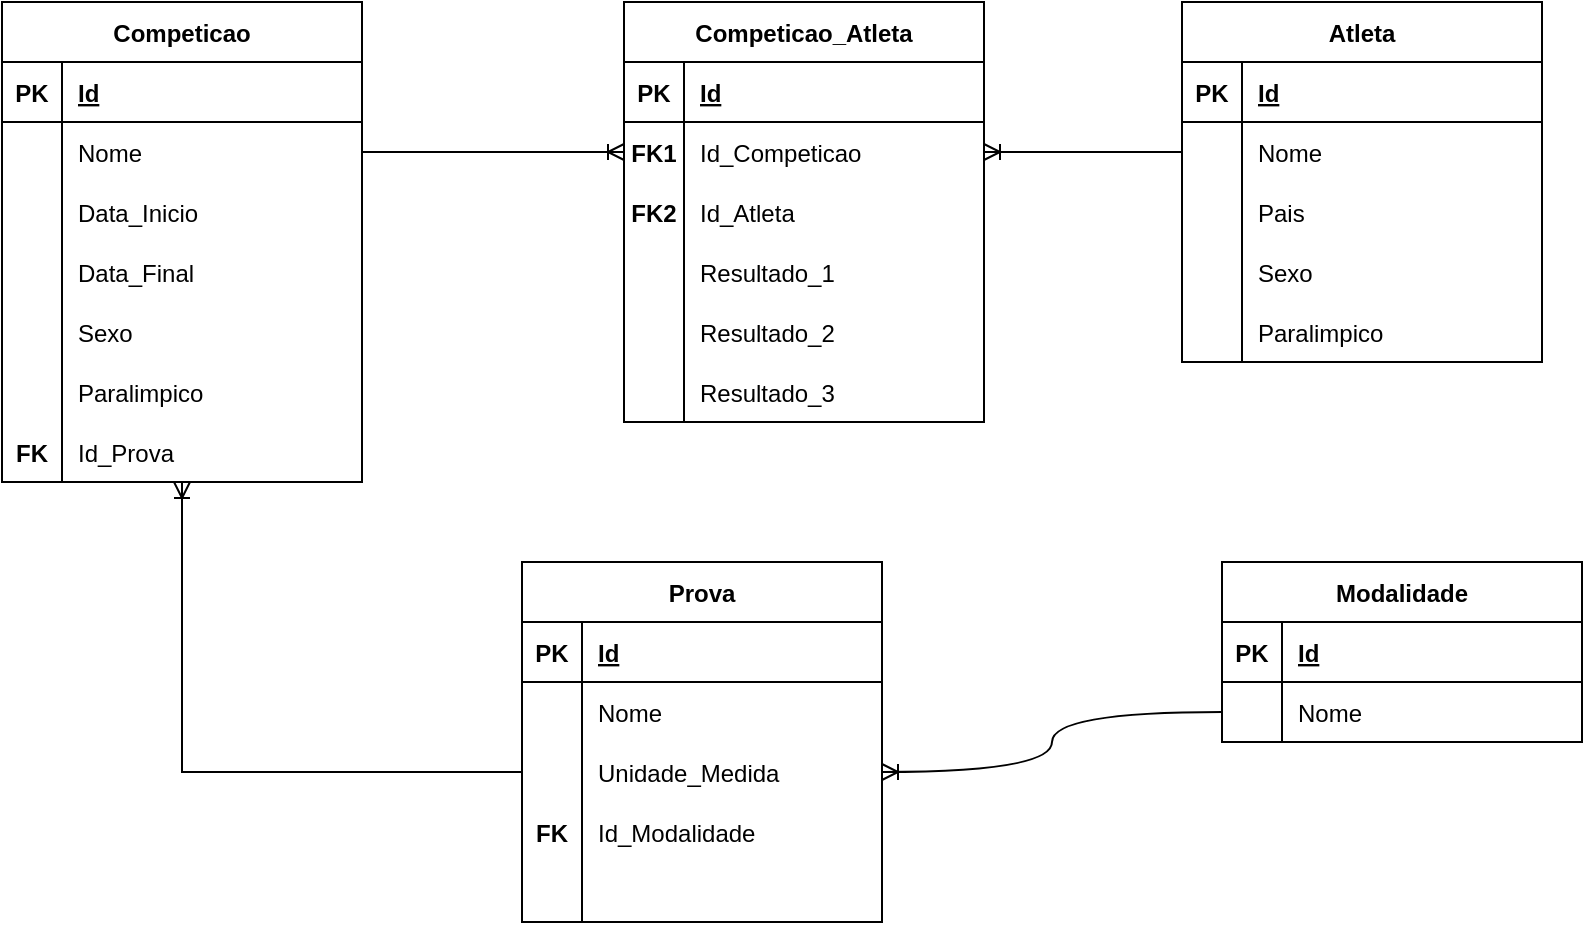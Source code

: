 <mxfile version="17.4.2" type="device"><diagram id="FXfsu1Jbt7-3RDAPurqr" name="Página-1"><mxGraphModel dx="1278" dy="641" grid="1" gridSize="10" guides="1" tooltips="1" connect="1" arrows="1" fold="1" page="1" pageScale="1" pageWidth="827" pageHeight="1169" math="0" shadow="0"><root><mxCell id="0"/><mxCell id="1" parent="0"/><mxCell id="OJ_ZsuDW_ZPFmoE3v7TZ-1" value="Competicao" style="shape=table;startSize=30;container=1;collapsible=1;childLayout=tableLayout;fixedRows=1;rowLines=0;fontStyle=1;align=center;resizeLast=1;" parent="1" vertex="1"><mxGeometry x="19" y="80" width="180" height="240" as="geometry"/></mxCell><mxCell id="OJ_ZsuDW_ZPFmoE3v7TZ-2" value="" style="shape=tableRow;horizontal=0;startSize=0;swimlaneHead=0;swimlaneBody=0;fillColor=none;collapsible=0;dropTarget=0;points=[[0,0.5],[1,0.5]];portConstraint=eastwest;top=0;left=0;right=0;bottom=1;" parent="OJ_ZsuDW_ZPFmoE3v7TZ-1" vertex="1"><mxGeometry y="30" width="180" height="30" as="geometry"/></mxCell><mxCell id="OJ_ZsuDW_ZPFmoE3v7TZ-3" value="PK" style="shape=partialRectangle;connectable=0;fillColor=none;top=0;left=0;bottom=0;right=0;fontStyle=1;overflow=hidden;" parent="OJ_ZsuDW_ZPFmoE3v7TZ-2" vertex="1"><mxGeometry width="30" height="30" as="geometry"><mxRectangle width="30" height="30" as="alternateBounds"/></mxGeometry></mxCell><mxCell id="OJ_ZsuDW_ZPFmoE3v7TZ-4" value="Id" style="shape=partialRectangle;connectable=0;fillColor=none;top=0;left=0;bottom=0;right=0;align=left;spacingLeft=6;fontStyle=5;overflow=hidden;" parent="OJ_ZsuDW_ZPFmoE3v7TZ-2" vertex="1"><mxGeometry x="30" width="150" height="30" as="geometry"><mxRectangle width="150" height="30" as="alternateBounds"/></mxGeometry></mxCell><mxCell id="OJ_ZsuDW_ZPFmoE3v7TZ-5" value="" style="shape=tableRow;horizontal=0;startSize=0;swimlaneHead=0;swimlaneBody=0;fillColor=none;collapsible=0;dropTarget=0;points=[[0,0.5],[1,0.5]];portConstraint=eastwest;top=0;left=0;right=0;bottom=0;" parent="OJ_ZsuDW_ZPFmoE3v7TZ-1" vertex="1"><mxGeometry y="60" width="180" height="30" as="geometry"/></mxCell><mxCell id="OJ_ZsuDW_ZPFmoE3v7TZ-6" value="" style="shape=partialRectangle;connectable=0;fillColor=none;top=0;left=0;bottom=0;right=0;editable=1;overflow=hidden;" parent="OJ_ZsuDW_ZPFmoE3v7TZ-5" vertex="1"><mxGeometry width="30" height="30" as="geometry"><mxRectangle width="30" height="30" as="alternateBounds"/></mxGeometry></mxCell><mxCell id="OJ_ZsuDW_ZPFmoE3v7TZ-7" value="Nome" style="shape=partialRectangle;connectable=0;fillColor=none;top=0;left=0;bottom=0;right=0;align=left;spacingLeft=6;overflow=hidden;" parent="OJ_ZsuDW_ZPFmoE3v7TZ-5" vertex="1"><mxGeometry x="30" width="150" height="30" as="geometry"><mxRectangle width="150" height="30" as="alternateBounds"/></mxGeometry></mxCell><mxCell id="OJ_ZsuDW_ZPFmoE3v7TZ-117" value="" style="shape=tableRow;horizontal=0;startSize=0;swimlaneHead=0;swimlaneBody=0;fillColor=none;collapsible=0;dropTarget=0;points=[[0,0.5],[1,0.5]];portConstraint=eastwest;top=0;left=0;right=0;bottom=0;" parent="OJ_ZsuDW_ZPFmoE3v7TZ-1" vertex="1"><mxGeometry y="90" width="180" height="30" as="geometry"/></mxCell><mxCell id="OJ_ZsuDW_ZPFmoE3v7TZ-118" value="" style="shape=partialRectangle;connectable=0;fillColor=none;top=0;left=0;bottom=0;right=0;editable=1;overflow=hidden;" parent="OJ_ZsuDW_ZPFmoE3v7TZ-117" vertex="1"><mxGeometry width="30" height="30" as="geometry"><mxRectangle width="30" height="30" as="alternateBounds"/></mxGeometry></mxCell><mxCell id="OJ_ZsuDW_ZPFmoE3v7TZ-119" value="Data_Inicio" style="shape=partialRectangle;connectable=0;fillColor=none;top=0;left=0;bottom=0;right=0;align=left;spacingLeft=6;overflow=hidden;" parent="OJ_ZsuDW_ZPFmoE3v7TZ-117" vertex="1"><mxGeometry x="30" width="150" height="30" as="geometry"><mxRectangle width="150" height="30" as="alternateBounds"/></mxGeometry></mxCell><mxCell id="OJ_ZsuDW_ZPFmoE3v7TZ-120" value="" style="shape=tableRow;horizontal=0;startSize=0;swimlaneHead=0;swimlaneBody=0;fillColor=none;collapsible=0;dropTarget=0;points=[[0,0.5],[1,0.5]];portConstraint=eastwest;top=0;left=0;right=0;bottom=0;" parent="OJ_ZsuDW_ZPFmoE3v7TZ-1" vertex="1"><mxGeometry y="120" width="180" height="30" as="geometry"/></mxCell><mxCell id="OJ_ZsuDW_ZPFmoE3v7TZ-121" value="" style="shape=partialRectangle;connectable=0;fillColor=none;top=0;left=0;bottom=0;right=0;editable=1;overflow=hidden;" parent="OJ_ZsuDW_ZPFmoE3v7TZ-120" vertex="1"><mxGeometry width="30" height="30" as="geometry"><mxRectangle width="30" height="30" as="alternateBounds"/></mxGeometry></mxCell><mxCell id="OJ_ZsuDW_ZPFmoE3v7TZ-122" value="Data_Final" style="shape=partialRectangle;connectable=0;fillColor=none;top=0;left=0;bottom=0;right=0;align=left;spacingLeft=6;overflow=hidden;" parent="OJ_ZsuDW_ZPFmoE3v7TZ-120" vertex="1"><mxGeometry x="30" width="150" height="30" as="geometry"><mxRectangle width="150" height="30" as="alternateBounds"/></mxGeometry></mxCell><mxCell id="OJ_ZsuDW_ZPFmoE3v7TZ-100" value="" style="shape=tableRow;horizontal=0;startSize=0;swimlaneHead=0;swimlaneBody=0;fillColor=none;collapsible=0;dropTarget=0;points=[[0,0.5],[1,0.5]];portConstraint=eastwest;top=0;left=0;right=0;bottom=0;" parent="OJ_ZsuDW_ZPFmoE3v7TZ-1" vertex="1"><mxGeometry y="150" width="180" height="30" as="geometry"/></mxCell><mxCell id="OJ_ZsuDW_ZPFmoE3v7TZ-101" value="" style="shape=partialRectangle;connectable=0;fillColor=none;top=0;left=0;bottom=0;right=0;editable=1;overflow=hidden;" parent="OJ_ZsuDW_ZPFmoE3v7TZ-100" vertex="1"><mxGeometry width="30" height="30" as="geometry"><mxRectangle width="30" height="30" as="alternateBounds"/></mxGeometry></mxCell><mxCell id="OJ_ZsuDW_ZPFmoE3v7TZ-102" value="Sexo" style="shape=partialRectangle;connectable=0;fillColor=none;top=0;left=0;bottom=0;right=0;align=left;spacingLeft=6;overflow=hidden;" parent="OJ_ZsuDW_ZPFmoE3v7TZ-100" vertex="1"><mxGeometry x="30" width="150" height="30" as="geometry"><mxRectangle width="150" height="30" as="alternateBounds"/></mxGeometry></mxCell><mxCell id="OJ_ZsuDW_ZPFmoE3v7TZ-103" value="" style="shape=tableRow;horizontal=0;startSize=0;swimlaneHead=0;swimlaneBody=0;fillColor=none;collapsible=0;dropTarget=0;points=[[0,0.5],[1,0.5]];portConstraint=eastwest;top=0;left=0;right=0;bottom=0;" parent="OJ_ZsuDW_ZPFmoE3v7TZ-1" vertex="1"><mxGeometry y="180" width="180" height="30" as="geometry"/></mxCell><mxCell id="OJ_ZsuDW_ZPFmoE3v7TZ-104" value="" style="shape=partialRectangle;connectable=0;fillColor=none;top=0;left=0;bottom=0;right=0;editable=1;overflow=hidden;" parent="OJ_ZsuDW_ZPFmoE3v7TZ-103" vertex="1"><mxGeometry width="30" height="30" as="geometry"><mxRectangle width="30" height="30" as="alternateBounds"/></mxGeometry></mxCell><mxCell id="OJ_ZsuDW_ZPFmoE3v7TZ-105" value="Paralimpico" style="shape=partialRectangle;connectable=0;fillColor=none;top=0;left=0;bottom=0;right=0;align=left;spacingLeft=6;overflow=hidden;" parent="OJ_ZsuDW_ZPFmoE3v7TZ-103" vertex="1"><mxGeometry x="30" width="150" height="30" as="geometry"><mxRectangle width="150" height="30" as="alternateBounds"/></mxGeometry></mxCell><mxCell id="OJ_ZsuDW_ZPFmoE3v7TZ-97" value="" style="shape=tableRow;horizontal=0;startSize=0;swimlaneHead=0;swimlaneBody=0;fillColor=none;collapsible=0;dropTarget=0;points=[[0,0.5],[1,0.5]];portConstraint=eastwest;top=0;left=0;right=0;bottom=0;" parent="OJ_ZsuDW_ZPFmoE3v7TZ-1" vertex="1"><mxGeometry y="210" width="180" height="30" as="geometry"/></mxCell><mxCell id="OJ_ZsuDW_ZPFmoE3v7TZ-98" value="FK" style="shape=partialRectangle;connectable=0;fillColor=none;top=0;left=0;bottom=0;right=0;editable=1;overflow=hidden;fontStyle=1" parent="OJ_ZsuDW_ZPFmoE3v7TZ-97" vertex="1"><mxGeometry width="30" height="30" as="geometry"><mxRectangle width="30" height="30" as="alternateBounds"/></mxGeometry></mxCell><mxCell id="OJ_ZsuDW_ZPFmoE3v7TZ-99" value="Id_Prova" style="shape=partialRectangle;connectable=0;fillColor=none;top=0;left=0;bottom=0;right=0;align=left;spacingLeft=6;overflow=hidden;" parent="OJ_ZsuDW_ZPFmoE3v7TZ-97" vertex="1"><mxGeometry x="30" width="150" height="30" as="geometry"><mxRectangle width="150" height="30" as="alternateBounds"/></mxGeometry></mxCell><mxCell id="OJ_ZsuDW_ZPFmoE3v7TZ-17" value="Atleta" style="shape=table;startSize=30;container=1;collapsible=1;childLayout=tableLayout;fixedRows=1;rowLines=0;fontStyle=1;align=center;resizeLast=1;" parent="1" vertex="1"><mxGeometry x="609" y="80" width="180" height="180" as="geometry"/></mxCell><mxCell id="OJ_ZsuDW_ZPFmoE3v7TZ-18" value="" style="shape=tableRow;horizontal=0;startSize=0;swimlaneHead=0;swimlaneBody=0;fillColor=none;collapsible=0;dropTarget=0;points=[[0,0.5],[1,0.5]];portConstraint=eastwest;top=0;left=0;right=0;bottom=1;" parent="OJ_ZsuDW_ZPFmoE3v7TZ-17" vertex="1"><mxGeometry y="30" width="180" height="30" as="geometry"/></mxCell><mxCell id="OJ_ZsuDW_ZPFmoE3v7TZ-19" value="PK" style="shape=partialRectangle;connectable=0;fillColor=none;top=0;left=0;bottom=0;right=0;fontStyle=1;overflow=hidden;" parent="OJ_ZsuDW_ZPFmoE3v7TZ-18" vertex="1"><mxGeometry width="30" height="30" as="geometry"><mxRectangle width="30" height="30" as="alternateBounds"/></mxGeometry></mxCell><mxCell id="OJ_ZsuDW_ZPFmoE3v7TZ-20" value="Id" style="shape=partialRectangle;connectable=0;fillColor=none;top=0;left=0;bottom=0;right=0;align=left;spacingLeft=6;fontStyle=5;overflow=hidden;" parent="OJ_ZsuDW_ZPFmoE3v7TZ-18" vertex="1"><mxGeometry x="30" width="150" height="30" as="geometry"><mxRectangle width="150" height="30" as="alternateBounds"/></mxGeometry></mxCell><mxCell id="OJ_ZsuDW_ZPFmoE3v7TZ-21" value="" style="shape=tableRow;horizontal=0;startSize=0;swimlaneHead=0;swimlaneBody=0;fillColor=none;collapsible=0;dropTarget=0;points=[[0,0.5],[1,0.5]];portConstraint=eastwest;top=0;left=0;right=0;bottom=0;" parent="OJ_ZsuDW_ZPFmoE3v7TZ-17" vertex="1"><mxGeometry y="60" width="180" height="30" as="geometry"/></mxCell><mxCell id="OJ_ZsuDW_ZPFmoE3v7TZ-22" value="" style="shape=partialRectangle;connectable=0;fillColor=none;top=0;left=0;bottom=0;right=0;editable=1;overflow=hidden;" parent="OJ_ZsuDW_ZPFmoE3v7TZ-21" vertex="1"><mxGeometry width="30" height="30" as="geometry"><mxRectangle width="30" height="30" as="alternateBounds"/></mxGeometry></mxCell><mxCell id="OJ_ZsuDW_ZPFmoE3v7TZ-23" value="Nome" style="shape=partialRectangle;connectable=0;fillColor=none;top=0;left=0;bottom=0;right=0;align=left;spacingLeft=6;overflow=hidden;" parent="OJ_ZsuDW_ZPFmoE3v7TZ-21" vertex="1"><mxGeometry x="30" width="150" height="30" as="geometry"><mxRectangle width="150" height="30" as="alternateBounds"/></mxGeometry></mxCell><mxCell id="OJ_ZsuDW_ZPFmoE3v7TZ-24" value="" style="shape=tableRow;horizontal=0;startSize=0;swimlaneHead=0;swimlaneBody=0;fillColor=none;collapsible=0;dropTarget=0;points=[[0,0.5],[1,0.5]];portConstraint=eastwest;top=0;left=0;right=0;bottom=0;" parent="OJ_ZsuDW_ZPFmoE3v7TZ-17" vertex="1"><mxGeometry y="90" width="180" height="30" as="geometry"/></mxCell><mxCell id="OJ_ZsuDW_ZPFmoE3v7TZ-25" value="" style="shape=partialRectangle;connectable=0;fillColor=none;top=0;left=0;bottom=0;right=0;editable=1;overflow=hidden;" parent="OJ_ZsuDW_ZPFmoE3v7TZ-24" vertex="1"><mxGeometry width="30" height="30" as="geometry"><mxRectangle width="30" height="30" as="alternateBounds"/></mxGeometry></mxCell><mxCell id="OJ_ZsuDW_ZPFmoE3v7TZ-26" value="Pais" style="shape=partialRectangle;connectable=0;fillColor=none;top=0;left=0;bottom=0;right=0;align=left;spacingLeft=6;overflow=hidden;" parent="OJ_ZsuDW_ZPFmoE3v7TZ-24" vertex="1"><mxGeometry x="30" width="150" height="30" as="geometry"><mxRectangle width="150" height="30" as="alternateBounds"/></mxGeometry></mxCell><mxCell id="OJ_ZsuDW_ZPFmoE3v7TZ-27" value="" style="shape=tableRow;horizontal=0;startSize=0;swimlaneHead=0;swimlaneBody=0;fillColor=none;collapsible=0;dropTarget=0;points=[[0,0.5],[1,0.5]];portConstraint=eastwest;top=0;left=0;right=0;bottom=0;" parent="OJ_ZsuDW_ZPFmoE3v7TZ-17" vertex="1"><mxGeometry y="120" width="180" height="30" as="geometry"/></mxCell><mxCell id="OJ_ZsuDW_ZPFmoE3v7TZ-28" value="" style="shape=partialRectangle;connectable=0;fillColor=none;top=0;left=0;bottom=0;right=0;editable=1;overflow=hidden;" parent="OJ_ZsuDW_ZPFmoE3v7TZ-27" vertex="1"><mxGeometry width="30" height="30" as="geometry"><mxRectangle width="30" height="30" as="alternateBounds"/></mxGeometry></mxCell><mxCell id="OJ_ZsuDW_ZPFmoE3v7TZ-29" value="Sexo" style="shape=partialRectangle;connectable=0;fillColor=none;top=0;left=0;bottom=0;right=0;align=left;spacingLeft=6;overflow=hidden;" parent="OJ_ZsuDW_ZPFmoE3v7TZ-27" vertex="1"><mxGeometry x="30" width="150" height="30" as="geometry"><mxRectangle width="150" height="30" as="alternateBounds"/></mxGeometry></mxCell><mxCell id="OJ_ZsuDW_ZPFmoE3v7TZ-30" value="" style="shape=tableRow;horizontal=0;startSize=0;swimlaneHead=0;swimlaneBody=0;fillColor=none;collapsible=0;dropTarget=0;points=[[0,0.5],[1,0.5]];portConstraint=eastwest;top=0;left=0;right=0;bottom=0;" parent="OJ_ZsuDW_ZPFmoE3v7TZ-17" vertex="1"><mxGeometry y="150" width="180" height="30" as="geometry"/></mxCell><mxCell id="OJ_ZsuDW_ZPFmoE3v7TZ-31" value="" style="shape=partialRectangle;connectable=0;fillColor=none;top=0;left=0;bottom=0;right=0;editable=1;overflow=hidden;" parent="OJ_ZsuDW_ZPFmoE3v7TZ-30" vertex="1"><mxGeometry width="30" height="30" as="geometry"><mxRectangle width="30" height="30" as="alternateBounds"/></mxGeometry></mxCell><mxCell id="OJ_ZsuDW_ZPFmoE3v7TZ-32" value="Paralimpico" style="shape=partialRectangle;connectable=0;fillColor=none;top=0;left=0;bottom=0;right=0;align=left;spacingLeft=6;overflow=hidden;" parent="OJ_ZsuDW_ZPFmoE3v7TZ-30" vertex="1"><mxGeometry x="30" width="150" height="30" as="geometry"><mxRectangle width="150" height="30" as="alternateBounds"/></mxGeometry></mxCell><mxCell id="OJ_ZsuDW_ZPFmoE3v7TZ-33" value="Modalidade" style="shape=table;startSize=30;container=1;collapsible=1;childLayout=tableLayout;fixedRows=1;rowLines=0;fontStyle=1;align=center;resizeLast=1;" parent="1" vertex="1"><mxGeometry x="629" y="360" width="180" height="90" as="geometry"/></mxCell><mxCell id="OJ_ZsuDW_ZPFmoE3v7TZ-34" value="" style="shape=tableRow;horizontal=0;startSize=0;swimlaneHead=0;swimlaneBody=0;fillColor=none;collapsible=0;dropTarget=0;points=[[0,0.5],[1,0.5]];portConstraint=eastwest;top=0;left=0;right=0;bottom=1;" parent="OJ_ZsuDW_ZPFmoE3v7TZ-33" vertex="1"><mxGeometry y="30" width="180" height="30" as="geometry"/></mxCell><mxCell id="OJ_ZsuDW_ZPFmoE3v7TZ-35" value="PK" style="shape=partialRectangle;connectable=0;fillColor=none;top=0;left=0;bottom=0;right=0;fontStyle=1;overflow=hidden;" parent="OJ_ZsuDW_ZPFmoE3v7TZ-34" vertex="1"><mxGeometry width="30" height="30" as="geometry"><mxRectangle width="30" height="30" as="alternateBounds"/></mxGeometry></mxCell><mxCell id="OJ_ZsuDW_ZPFmoE3v7TZ-36" value="Id" style="shape=partialRectangle;connectable=0;fillColor=none;top=0;left=0;bottom=0;right=0;align=left;spacingLeft=6;fontStyle=5;overflow=hidden;" parent="OJ_ZsuDW_ZPFmoE3v7TZ-34" vertex="1"><mxGeometry x="30" width="150" height="30" as="geometry"><mxRectangle width="150" height="30" as="alternateBounds"/></mxGeometry></mxCell><mxCell id="OJ_ZsuDW_ZPFmoE3v7TZ-37" value="" style="shape=tableRow;horizontal=0;startSize=0;swimlaneHead=0;swimlaneBody=0;fillColor=none;collapsible=0;dropTarget=0;points=[[0,0.5],[1,0.5]];portConstraint=eastwest;top=0;left=0;right=0;bottom=0;" parent="OJ_ZsuDW_ZPFmoE3v7TZ-33" vertex="1"><mxGeometry y="60" width="180" height="30" as="geometry"/></mxCell><mxCell id="OJ_ZsuDW_ZPFmoE3v7TZ-38" value="" style="shape=partialRectangle;connectable=0;fillColor=none;top=0;left=0;bottom=0;right=0;editable=1;overflow=hidden;" parent="OJ_ZsuDW_ZPFmoE3v7TZ-37" vertex="1"><mxGeometry width="30" height="30" as="geometry"><mxRectangle width="30" height="30" as="alternateBounds"/></mxGeometry></mxCell><mxCell id="OJ_ZsuDW_ZPFmoE3v7TZ-39" value="Nome" style="shape=partialRectangle;connectable=0;fillColor=none;top=0;left=0;bottom=0;right=0;align=left;spacingLeft=6;overflow=hidden;" parent="OJ_ZsuDW_ZPFmoE3v7TZ-37" vertex="1"><mxGeometry x="30" width="150" height="30" as="geometry"><mxRectangle width="150" height="30" as="alternateBounds"/></mxGeometry></mxCell><mxCell id="OJ_ZsuDW_ZPFmoE3v7TZ-49" value="Prova" style="shape=table;startSize=30;container=1;collapsible=1;childLayout=tableLayout;fixedRows=1;rowLines=0;fontStyle=1;align=center;resizeLast=1;" parent="1" vertex="1"><mxGeometry x="279" y="360" width="180" height="180" as="geometry"/></mxCell><mxCell id="OJ_ZsuDW_ZPFmoE3v7TZ-50" value="" style="shape=tableRow;horizontal=0;startSize=0;swimlaneHead=0;swimlaneBody=0;fillColor=none;collapsible=0;dropTarget=0;points=[[0,0.5],[1,0.5]];portConstraint=eastwest;top=0;left=0;right=0;bottom=1;" parent="OJ_ZsuDW_ZPFmoE3v7TZ-49" vertex="1"><mxGeometry y="30" width="180" height="30" as="geometry"/></mxCell><mxCell id="OJ_ZsuDW_ZPFmoE3v7TZ-51" value="PK" style="shape=partialRectangle;connectable=0;fillColor=none;top=0;left=0;bottom=0;right=0;fontStyle=1;overflow=hidden;" parent="OJ_ZsuDW_ZPFmoE3v7TZ-50" vertex="1"><mxGeometry width="30" height="30" as="geometry"><mxRectangle width="30" height="30" as="alternateBounds"/></mxGeometry></mxCell><mxCell id="OJ_ZsuDW_ZPFmoE3v7TZ-52" value="Id" style="shape=partialRectangle;connectable=0;fillColor=none;top=0;left=0;bottom=0;right=0;align=left;spacingLeft=6;fontStyle=5;overflow=hidden;" parent="OJ_ZsuDW_ZPFmoE3v7TZ-50" vertex="1"><mxGeometry x="30" width="150" height="30" as="geometry"><mxRectangle width="150" height="30" as="alternateBounds"/></mxGeometry></mxCell><mxCell id="OJ_ZsuDW_ZPFmoE3v7TZ-53" value="" style="shape=tableRow;horizontal=0;startSize=0;swimlaneHead=0;swimlaneBody=0;fillColor=none;collapsible=0;dropTarget=0;points=[[0,0.5],[1,0.5]];portConstraint=eastwest;top=0;left=0;right=0;bottom=0;" parent="OJ_ZsuDW_ZPFmoE3v7TZ-49" vertex="1"><mxGeometry y="60" width="180" height="30" as="geometry"/></mxCell><mxCell id="OJ_ZsuDW_ZPFmoE3v7TZ-54" value="" style="shape=partialRectangle;connectable=0;fillColor=none;top=0;left=0;bottom=0;right=0;editable=1;overflow=hidden;" parent="OJ_ZsuDW_ZPFmoE3v7TZ-53" vertex="1"><mxGeometry width="30" height="30" as="geometry"><mxRectangle width="30" height="30" as="alternateBounds"/></mxGeometry></mxCell><mxCell id="OJ_ZsuDW_ZPFmoE3v7TZ-55" value="Nome" style="shape=partialRectangle;connectable=0;fillColor=none;top=0;left=0;bottom=0;right=0;align=left;spacingLeft=6;overflow=hidden;" parent="OJ_ZsuDW_ZPFmoE3v7TZ-53" vertex="1"><mxGeometry x="30" width="150" height="30" as="geometry"><mxRectangle width="150" height="30" as="alternateBounds"/></mxGeometry></mxCell><mxCell id="OJ_ZsuDW_ZPFmoE3v7TZ-111" value="" style="shape=tableRow;horizontal=0;startSize=0;swimlaneHead=0;swimlaneBody=0;fillColor=none;collapsible=0;dropTarget=0;points=[[0,0.5],[1,0.5]];portConstraint=eastwest;top=0;left=0;right=0;bottom=0;" parent="OJ_ZsuDW_ZPFmoE3v7TZ-49" vertex="1"><mxGeometry y="90" width="180" height="30" as="geometry"/></mxCell><mxCell id="OJ_ZsuDW_ZPFmoE3v7TZ-112" value="" style="shape=partialRectangle;connectable=0;fillColor=none;top=0;left=0;bottom=0;right=0;editable=1;overflow=hidden;" parent="OJ_ZsuDW_ZPFmoE3v7TZ-111" vertex="1"><mxGeometry width="30" height="30" as="geometry"><mxRectangle width="30" height="30" as="alternateBounds"/></mxGeometry></mxCell><mxCell id="OJ_ZsuDW_ZPFmoE3v7TZ-113" value="Unidade_Medida" style="shape=partialRectangle;connectable=0;fillColor=none;top=0;left=0;bottom=0;right=0;align=left;spacingLeft=6;overflow=hidden;" parent="OJ_ZsuDW_ZPFmoE3v7TZ-111" vertex="1"><mxGeometry x="30" width="150" height="30" as="geometry"><mxRectangle width="150" height="30" as="alternateBounds"/></mxGeometry></mxCell><mxCell id="OJ_ZsuDW_ZPFmoE3v7TZ-56" value="" style="shape=tableRow;horizontal=0;startSize=0;swimlaneHead=0;swimlaneBody=0;fillColor=none;collapsible=0;dropTarget=0;points=[[0,0.5],[1,0.5]];portConstraint=eastwest;top=0;left=0;right=0;bottom=0;" parent="OJ_ZsuDW_ZPFmoE3v7TZ-49" vertex="1"><mxGeometry y="120" width="180" height="30" as="geometry"/></mxCell><mxCell id="OJ_ZsuDW_ZPFmoE3v7TZ-57" value="FK" style="shape=partialRectangle;connectable=0;fillColor=none;top=0;left=0;bottom=0;right=0;editable=1;overflow=hidden;fontStyle=1" parent="OJ_ZsuDW_ZPFmoE3v7TZ-56" vertex="1"><mxGeometry width="30" height="30" as="geometry"><mxRectangle width="30" height="30" as="alternateBounds"/></mxGeometry></mxCell><mxCell id="OJ_ZsuDW_ZPFmoE3v7TZ-58" value="Id_Modalidade" style="shape=partialRectangle;connectable=0;fillColor=none;top=0;left=0;bottom=0;right=0;align=left;spacingLeft=6;overflow=hidden;" parent="OJ_ZsuDW_ZPFmoE3v7TZ-56" vertex="1"><mxGeometry x="30" width="150" height="30" as="geometry"><mxRectangle width="150" height="30" as="alternateBounds"/></mxGeometry></mxCell><mxCell id="OJ_ZsuDW_ZPFmoE3v7TZ-59" value="" style="shape=tableRow;horizontal=0;startSize=0;swimlaneHead=0;swimlaneBody=0;fillColor=none;collapsible=0;dropTarget=0;points=[[0,0.5],[1,0.5]];portConstraint=eastwest;top=0;left=0;right=0;bottom=0;" parent="OJ_ZsuDW_ZPFmoE3v7TZ-49" vertex="1"><mxGeometry y="150" width="180" height="30" as="geometry"/></mxCell><mxCell id="OJ_ZsuDW_ZPFmoE3v7TZ-60" value="" style="shape=partialRectangle;connectable=0;fillColor=none;top=0;left=0;bottom=0;right=0;editable=1;overflow=hidden;" parent="OJ_ZsuDW_ZPFmoE3v7TZ-59" vertex="1"><mxGeometry width="30" height="30" as="geometry"><mxRectangle width="30" height="30" as="alternateBounds"/></mxGeometry></mxCell><mxCell id="OJ_ZsuDW_ZPFmoE3v7TZ-61" value="" style="shape=partialRectangle;connectable=0;fillColor=none;top=0;left=0;bottom=0;right=0;align=left;spacingLeft=6;overflow=hidden;" parent="OJ_ZsuDW_ZPFmoE3v7TZ-59" vertex="1"><mxGeometry x="30" width="150" height="30" as="geometry"><mxRectangle width="150" height="30" as="alternateBounds"/></mxGeometry></mxCell><mxCell id="OJ_ZsuDW_ZPFmoE3v7TZ-106" value="" style="fontSize=12;html=1;endArrow=ERoneToMany;rounded=0;entryX=1;entryY=0.5;entryDx=0;entryDy=0;exitX=0;exitY=0.5;exitDx=0;exitDy=0;edgeStyle=orthogonalEdgeStyle;curved=1;" parent="1" source="OJ_ZsuDW_ZPFmoE3v7TZ-37" target="OJ_ZsuDW_ZPFmoE3v7TZ-111" edge="1"><mxGeometry width="100" height="100" relative="1" as="geometry"><mxPoint x="629" y="465" as="sourcePoint"/><mxPoint x="569" y="270" as="targetPoint"/></mxGeometry></mxCell><mxCell id="OJ_ZsuDW_ZPFmoE3v7TZ-107" value="" style="edgeStyle=orthogonalEdgeStyle;fontSize=12;html=1;endArrow=ERoneToMany;rounded=0;exitX=0;exitY=0.5;exitDx=0;exitDy=0;entryX=0.5;entryY=1;entryDx=0;entryDy=0;elbow=vertical;" parent="1" source="OJ_ZsuDW_ZPFmoE3v7TZ-111" target="OJ_ZsuDW_ZPFmoE3v7TZ-1" edge="1"><mxGeometry width="100" height="100" relative="1" as="geometry"><mxPoint x="29" y="505" as="sourcePoint"/><mxPoint x="129" y="405" as="targetPoint"/></mxGeometry></mxCell><mxCell id="OJ_ZsuDW_ZPFmoE3v7TZ-108" value="" style="fontSize=12;html=1;endArrow=ERoneToMany;rounded=0;exitX=1;exitY=0.5;exitDx=0;exitDy=0;entryX=0;entryY=0.5;entryDx=0;entryDy=0;" parent="1" source="OJ_ZsuDW_ZPFmoE3v7TZ-5" target="JnS2vqHHPfobUNBISMsd-5" edge="1"><mxGeometry width="100" height="100" relative="1" as="geometry"><mxPoint x="399" y="320" as="sourcePoint"/><mxPoint x="499" y="220" as="targetPoint"/></mxGeometry></mxCell><mxCell id="OJ_ZsuDW_ZPFmoE3v7TZ-109" value="" style="fontSize=12;html=1;endArrow=ERoneToMany;rounded=0;exitX=0;exitY=0.5;exitDx=0;exitDy=0;entryX=1;entryY=0.5;entryDx=0;entryDy=0;" parent="1" source="OJ_ZsuDW_ZPFmoE3v7TZ-21" target="JnS2vqHHPfobUNBISMsd-5" edge="1"><mxGeometry width="100" height="100" relative="1" as="geometry"><mxPoint x="399" y="320" as="sourcePoint"/><mxPoint x="499" y="220" as="targetPoint"/></mxGeometry></mxCell><mxCell id="JnS2vqHHPfobUNBISMsd-1" value="Competicao_Atleta" style="shape=table;startSize=30;container=1;collapsible=1;childLayout=tableLayout;fixedRows=1;rowLines=0;fontStyle=1;align=center;resizeLast=1;" parent="1" vertex="1"><mxGeometry x="330" y="80" width="180" height="210" as="geometry"/></mxCell><mxCell id="JnS2vqHHPfobUNBISMsd-2" value="" style="shape=tableRow;horizontal=0;startSize=0;swimlaneHead=0;swimlaneBody=0;fillColor=none;collapsible=0;dropTarget=0;points=[[0,0.5],[1,0.5]];portConstraint=eastwest;top=0;left=0;right=0;bottom=1;" parent="JnS2vqHHPfobUNBISMsd-1" vertex="1"><mxGeometry y="30" width="180" height="30" as="geometry"/></mxCell><mxCell id="JnS2vqHHPfobUNBISMsd-3" value="PK" style="shape=partialRectangle;connectable=0;fillColor=none;top=0;left=0;bottom=0;right=0;fontStyle=1;overflow=hidden;" parent="JnS2vqHHPfobUNBISMsd-2" vertex="1"><mxGeometry width="30" height="30" as="geometry"><mxRectangle width="30" height="30" as="alternateBounds"/></mxGeometry></mxCell><mxCell id="JnS2vqHHPfobUNBISMsd-4" value="Id" style="shape=partialRectangle;connectable=0;fillColor=none;top=0;left=0;bottom=0;right=0;align=left;spacingLeft=6;fontStyle=5;overflow=hidden;" parent="JnS2vqHHPfobUNBISMsd-2" vertex="1"><mxGeometry x="30" width="150" height="30" as="geometry"><mxRectangle width="150" height="30" as="alternateBounds"/></mxGeometry></mxCell><mxCell id="JnS2vqHHPfobUNBISMsd-5" value="" style="shape=tableRow;horizontal=0;startSize=0;swimlaneHead=0;swimlaneBody=0;fillColor=none;collapsible=0;dropTarget=0;points=[[0,0.5],[1,0.5]];portConstraint=eastwest;top=0;left=0;right=0;bottom=0;" parent="JnS2vqHHPfobUNBISMsd-1" vertex="1"><mxGeometry y="60" width="180" height="30" as="geometry"/></mxCell><mxCell id="JnS2vqHHPfobUNBISMsd-6" value="FK1" style="shape=partialRectangle;connectable=0;fillColor=none;top=0;left=0;bottom=0;right=0;editable=1;overflow=hidden;fontStyle=1" parent="JnS2vqHHPfobUNBISMsd-5" vertex="1"><mxGeometry width="30" height="30" as="geometry"><mxRectangle width="30" height="30" as="alternateBounds"/></mxGeometry></mxCell><mxCell id="JnS2vqHHPfobUNBISMsd-7" value="Id_Competicao" style="shape=partialRectangle;connectable=0;fillColor=none;top=0;left=0;bottom=0;right=0;align=left;spacingLeft=6;overflow=hidden;" parent="JnS2vqHHPfobUNBISMsd-5" vertex="1"><mxGeometry x="30" width="150" height="30" as="geometry"><mxRectangle width="150" height="30" as="alternateBounds"/></mxGeometry></mxCell><mxCell id="JnS2vqHHPfobUNBISMsd-8" value="" style="shape=tableRow;horizontal=0;startSize=0;swimlaneHead=0;swimlaneBody=0;fillColor=none;collapsible=0;dropTarget=0;points=[[0,0.5],[1,0.5]];portConstraint=eastwest;top=0;left=0;right=0;bottom=0;" parent="JnS2vqHHPfobUNBISMsd-1" vertex="1"><mxGeometry y="90" width="180" height="30" as="geometry"/></mxCell><mxCell id="JnS2vqHHPfobUNBISMsd-9" value="FK2" style="shape=partialRectangle;connectable=0;fillColor=none;top=0;left=0;bottom=0;right=0;editable=1;overflow=hidden;fontStyle=1" parent="JnS2vqHHPfobUNBISMsd-8" vertex="1"><mxGeometry width="30" height="30" as="geometry"><mxRectangle width="30" height="30" as="alternateBounds"/></mxGeometry></mxCell><mxCell id="JnS2vqHHPfobUNBISMsd-10" value="Id_Atleta" style="shape=partialRectangle;connectable=0;fillColor=none;top=0;left=0;bottom=0;right=0;align=left;spacingLeft=6;overflow=hidden;" parent="JnS2vqHHPfobUNBISMsd-8" vertex="1"><mxGeometry x="30" width="150" height="30" as="geometry"><mxRectangle width="150" height="30" as="alternateBounds"/></mxGeometry></mxCell><mxCell id="JnS2vqHHPfobUNBISMsd-11" value="" style="shape=tableRow;horizontal=0;startSize=0;swimlaneHead=0;swimlaneBody=0;fillColor=none;collapsible=0;dropTarget=0;points=[[0,0.5],[1,0.5]];portConstraint=eastwest;top=0;left=0;right=0;bottom=0;" parent="JnS2vqHHPfobUNBISMsd-1" vertex="1"><mxGeometry y="120" width="180" height="30" as="geometry"/></mxCell><mxCell id="JnS2vqHHPfobUNBISMsd-12" value="" style="shape=partialRectangle;connectable=0;fillColor=none;top=0;left=0;bottom=0;right=0;editable=1;overflow=hidden;" parent="JnS2vqHHPfobUNBISMsd-11" vertex="1"><mxGeometry width="30" height="30" as="geometry"><mxRectangle width="30" height="30" as="alternateBounds"/></mxGeometry></mxCell><mxCell id="JnS2vqHHPfobUNBISMsd-13" value="Resultado_1" style="shape=partialRectangle;connectable=0;fillColor=none;top=0;left=0;bottom=0;right=0;align=left;spacingLeft=6;overflow=hidden;" parent="JnS2vqHHPfobUNBISMsd-11" vertex="1"><mxGeometry x="30" width="150" height="30" as="geometry"><mxRectangle width="150" height="30" as="alternateBounds"/></mxGeometry></mxCell><mxCell id="JnS2vqHHPfobUNBISMsd-14" value="" style="shape=tableRow;horizontal=0;startSize=0;swimlaneHead=0;swimlaneBody=0;fillColor=none;collapsible=0;dropTarget=0;points=[[0,0.5],[1,0.5]];portConstraint=eastwest;top=0;left=0;right=0;bottom=0;" parent="JnS2vqHHPfobUNBISMsd-1" vertex="1"><mxGeometry y="150" width="180" height="30" as="geometry"/></mxCell><mxCell id="JnS2vqHHPfobUNBISMsd-15" value="" style="shape=partialRectangle;connectable=0;fillColor=none;top=0;left=0;bottom=0;right=0;editable=1;overflow=hidden;" parent="JnS2vqHHPfobUNBISMsd-14" vertex="1"><mxGeometry width="30" height="30" as="geometry"><mxRectangle width="30" height="30" as="alternateBounds"/></mxGeometry></mxCell><mxCell id="JnS2vqHHPfobUNBISMsd-16" value="Resultado_2" style="shape=partialRectangle;connectable=0;fillColor=none;top=0;left=0;bottom=0;right=0;align=left;spacingLeft=6;overflow=hidden;" parent="JnS2vqHHPfobUNBISMsd-14" vertex="1"><mxGeometry x="30" width="150" height="30" as="geometry"><mxRectangle width="150" height="30" as="alternateBounds"/></mxGeometry></mxCell><mxCell id="JnS2vqHHPfobUNBISMsd-17" value="" style="shape=tableRow;horizontal=0;startSize=0;swimlaneHead=0;swimlaneBody=0;fillColor=none;collapsible=0;dropTarget=0;points=[[0,0.5],[1,0.5]];portConstraint=eastwest;top=0;left=0;right=0;bottom=0;" parent="JnS2vqHHPfobUNBISMsd-1" vertex="1"><mxGeometry y="180" width="180" height="30" as="geometry"/></mxCell><mxCell id="JnS2vqHHPfobUNBISMsd-18" value="" style="shape=partialRectangle;connectable=0;fillColor=none;top=0;left=0;bottom=0;right=0;editable=1;overflow=hidden;" parent="JnS2vqHHPfobUNBISMsd-17" vertex="1"><mxGeometry width="30" height="30" as="geometry"><mxRectangle width="30" height="30" as="alternateBounds"/></mxGeometry></mxCell><mxCell id="JnS2vqHHPfobUNBISMsd-19" value="Resultado_3" style="shape=partialRectangle;connectable=0;fillColor=none;top=0;left=0;bottom=0;right=0;align=left;spacingLeft=6;overflow=hidden;" parent="JnS2vqHHPfobUNBISMsd-17" vertex="1"><mxGeometry x="30" width="150" height="30" as="geometry"><mxRectangle width="150" height="30" as="alternateBounds"/></mxGeometry></mxCell></root></mxGraphModel></diagram></mxfile>